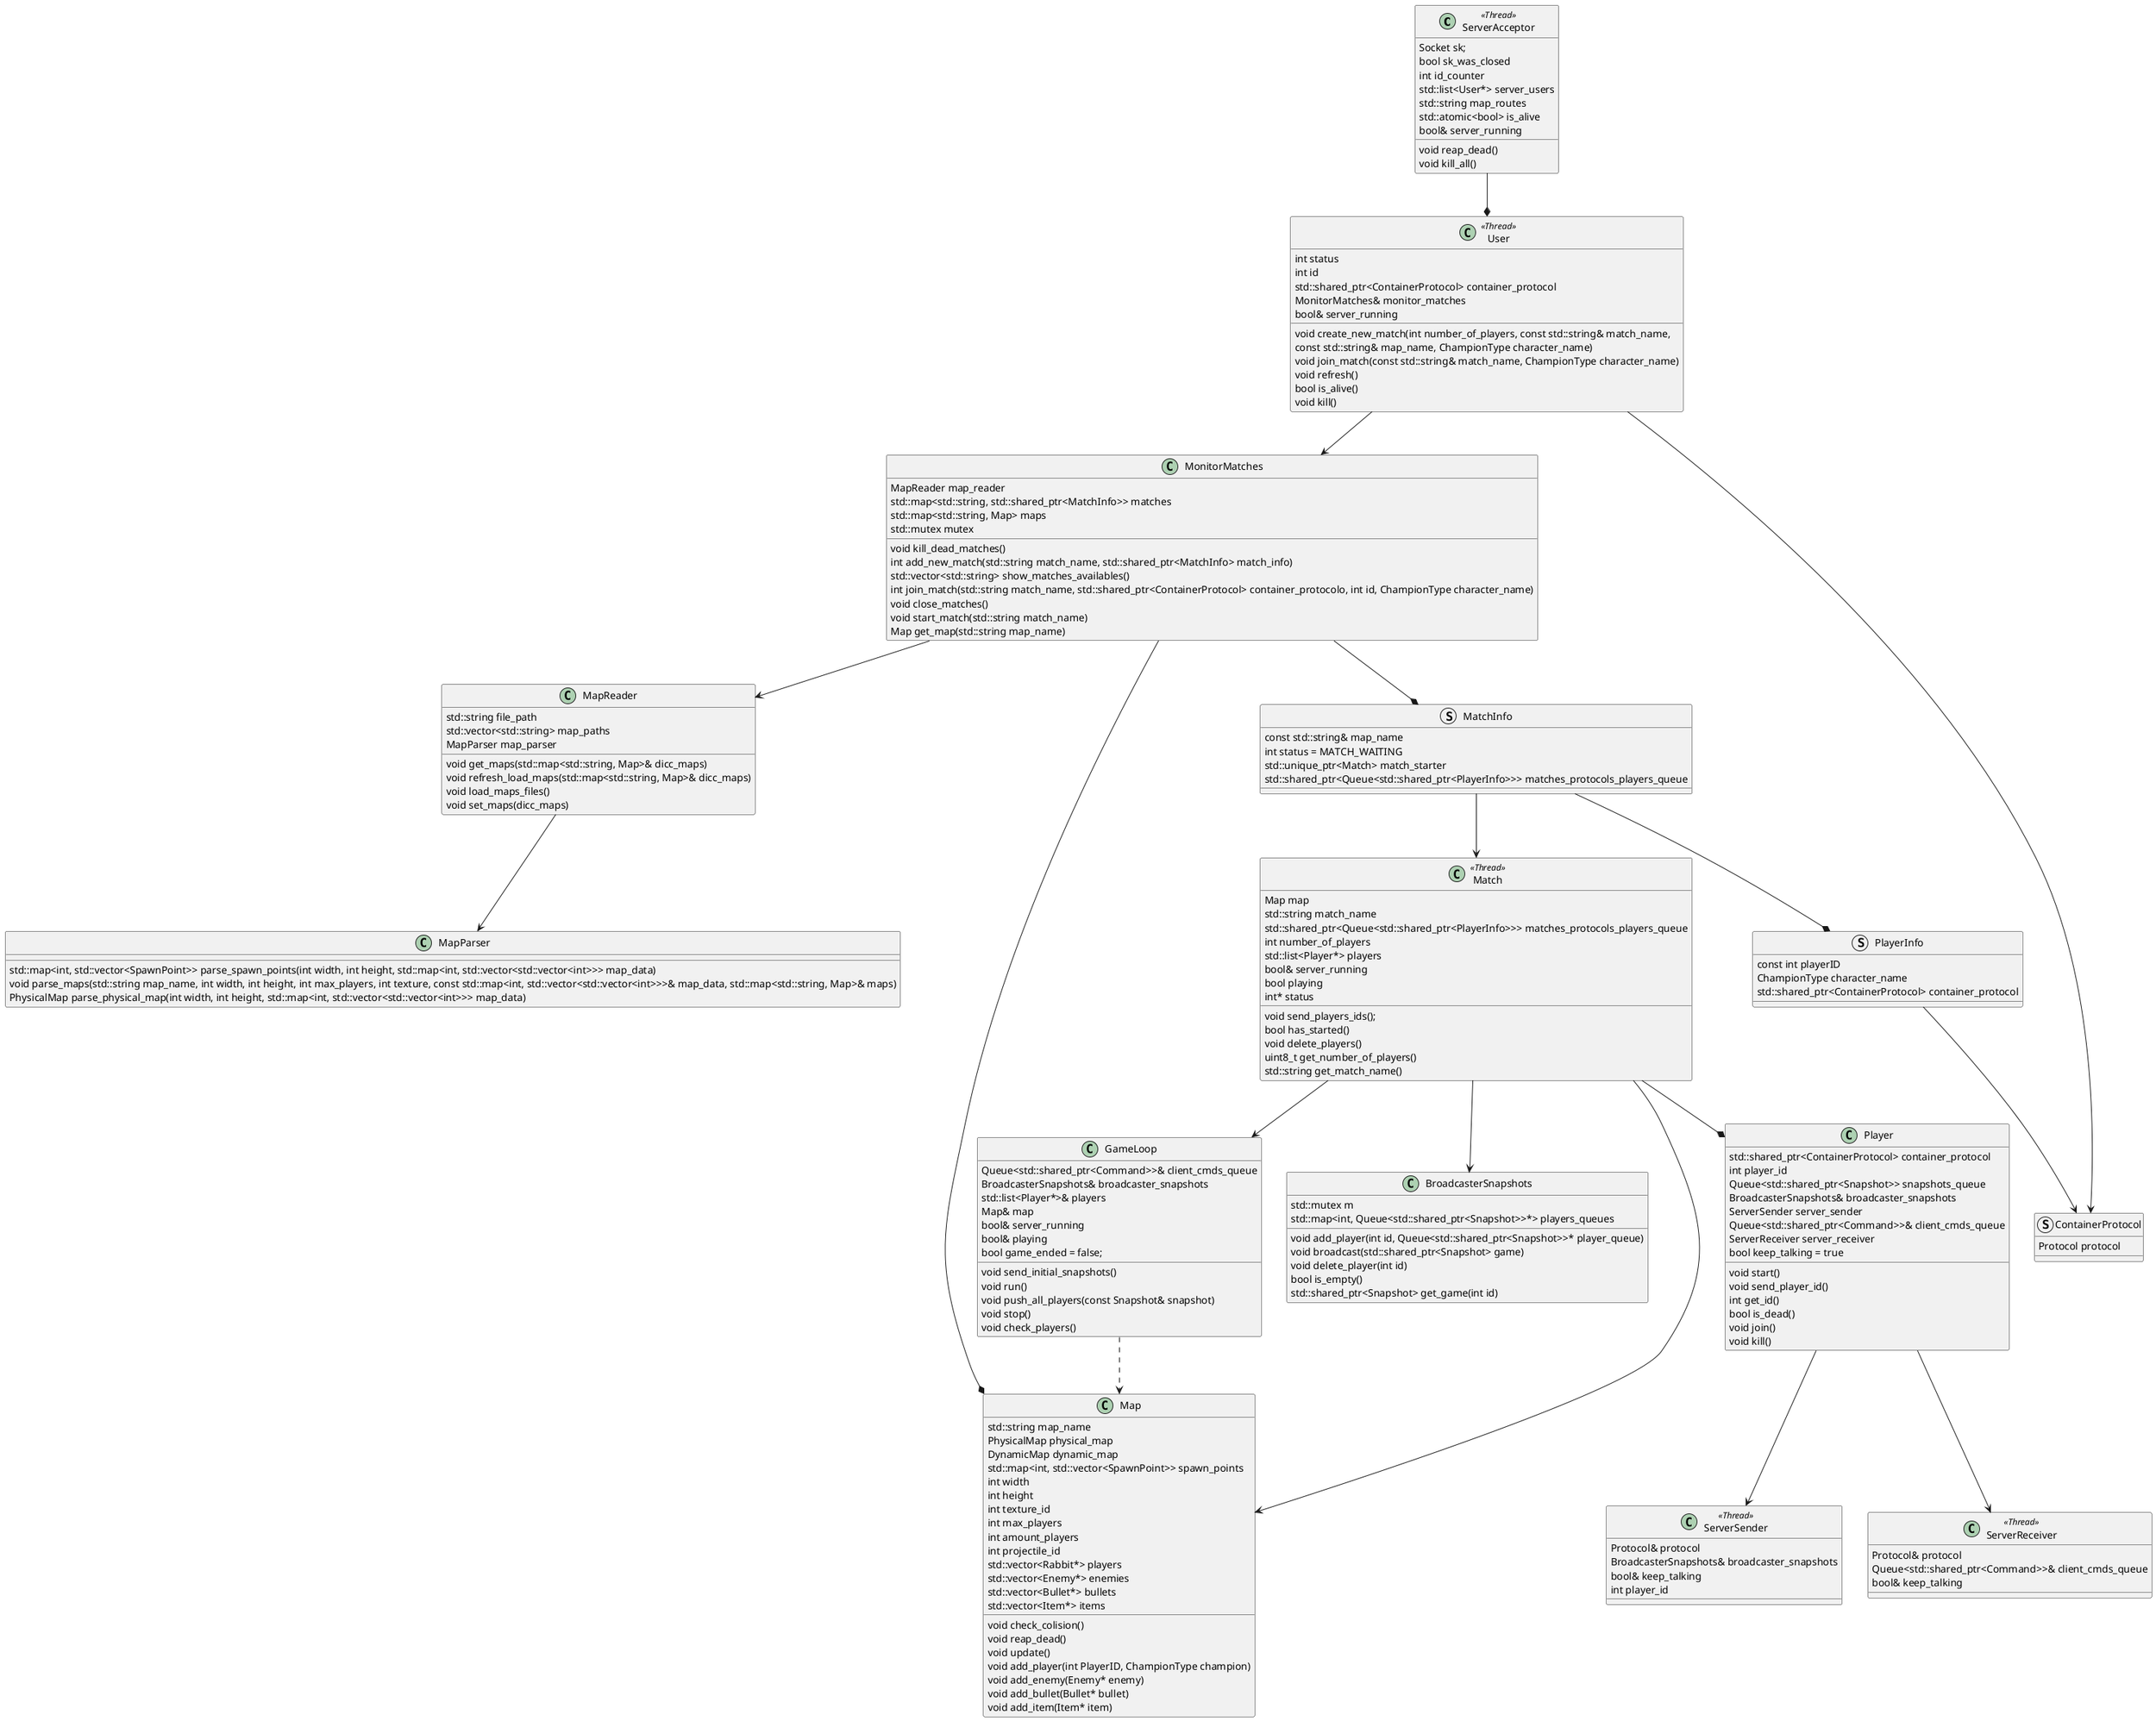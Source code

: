 @startuml
class ServerAcceptor <<Thread>> {
    Socket sk;
    bool sk_was_closed
    int id_counter
    std::list<User*> server_users
    std::string map_routes
    std::atomic<bool> is_alive
    bool& server_running
    void reap_dead()
    void kill_all()
}

class GameLoop {
    Queue<std::shared_ptr<Command>>& client_cmds_queue
    BroadcasterSnapshots& broadcaster_snapshots
    std::list<Player*>& players
    Map& map
    bool& server_running
    bool& playing
    bool game_ended = false;
    void send_initial_snapshots()
    void run()
    void push_all_players(const Snapshot& snapshot)
    void stop()
    void check_players()
}

class Match <<Thread>> {
    Map map
    std::string match_name
    std::shared_ptr<Queue<std::shared_ptr<PlayerInfo>>> matches_protocols_players_queue
    int number_of_players
    std::list<Player*> players
    bool& server_running
    bool playing
    int* status
    void send_players_ids();
    bool has_started()
    void delete_players()
    uint8_t get_number_of_players()
    std::string get_match_name()
}

class Player {
    std::shared_ptr<ContainerProtocol> container_protocol
    int player_id
    Queue<std::shared_ptr<Snapshot>> snapshots_queue
    BroadcasterSnapshots& broadcaster_snapshots
    ServerSender server_sender
    Queue<std::shared_ptr<Command>>& client_cmds_queue
    ServerReceiver server_receiver
    bool keep_talking = true
    void start()
    void send_player_id()
    int get_id()
    bool is_dead()
    void join()
    void kill()
}

class User <<Thread>> {
    int status
    int id
    std::shared_ptr<ContainerProtocol> container_protocol
    MonitorMatches& monitor_matches
    bool& server_running
    void create_new_match(int number_of_players, const std::string& match_name,
                          const std::string& map_name, ChampionType character_name)
    void join_match(const std::string& match_name, ChampionType character_name)
    void refresh()
    bool is_alive()
    void kill()
}

class MonitorMatches {
    MapReader map_reader
    std::map<std::string, std::shared_ptr<MatchInfo>> matches
    std::map<std::string, Map> maps
    std::mutex mutex
    void kill_dead_matches()
    int add_new_match(std::string match_name, std::shared_ptr<MatchInfo> match_info)
    std::vector<std::string> show_matches_availables()
    int join_match(std::string match_name, std::shared_ptr<ContainerProtocol> container_protocolo, int id, ChampionType character_name)
    void close_matches()
    void start_match(std::string match_name)
    Map get_map(std::string map_name)
}

class ServerReceiver <<Thread>> {
    Protocol& protocol
    Queue<std::shared_ptr<Command>>& client_cmds_queue
    bool& keep_talking
}

class ServerSender <<Thread>> {
    Protocol& protocol
    BroadcasterSnapshots& broadcaster_snapshots
    bool& keep_talking
    int player_id
}

class BroadcasterSnapshots {
    std::mutex m
    std::map<int, Queue<std::shared_ptr<Snapshot>>*> players_queues
    void add_player(int id, Queue<std::shared_ptr<Snapshot>>* player_queue)
    void broadcast(std::shared_ptr<Snapshot> game)
    void delete_player(int id)
    bool is_empty()
    std::shared_ptr<Snapshot> get_game(int id)
}

struct PlayerInfo {
    const int playerID
    ChampionType character_name
    std::shared_ptr<ContainerProtocol> container_protocol
}

struct MatchInfo {
    const std::string& map_name
    int status = MATCH_WAITING
    std::unique_ptr<Match> match_starter
    std::shared_ptr<Queue<std::shared_ptr<PlayerInfo>>> matches_protocols_players_queue
}

struct ContainerProtocol {
    Protocol protocol
}

class MapReader {
    std::string file_path
    std::vector<std::string> map_paths
    MapParser map_parser
    void get_maps(std::map<std::string, Map>& dicc_maps)
    void refresh_load_maps(std::map<std::string, Map>& dicc_maps)
    void load_maps_files()
    void set_maps(dicc_maps)
}

class MapParser {
    std::map<int, std::vector<SpawnPoint>> parse_spawn_points(int width, int height, std::map<int, std::vector<std::vector<int>>> map_data)
    void parse_maps(std::string map_name, int width, int height, int max_players, int texture, const std::map<int, std::vector<std::vector<int>>>& map_data, std::map<std::string, Map>& maps)
    PhysicalMap parse_physical_map(int width, int height, std::map<int, std::vector<std::vector<int>>> map_data) 
}

class Map {
    std::string map_name
    PhysicalMap physical_map
    DynamicMap dynamic_map
    std::map<int, std::vector<SpawnPoint>> spawn_points
    int width
    int height
    int texture_id
    int max_players
    int amount_players
    int projectile_id
    std::vector<Rabbit*> players
    std::vector<Enemy*> enemies
    std::vector<Bullet*> bullets
    std::vector<Item*> items
    void check_colision()
    void reap_dead()
    void update()
    void add_player(int PlayerID, ChampionType champion)
    void add_enemy(Enemy* enemy)
    void add_bullet(Bullet* bullet)
    void add_item(Item* item)
}

ServerAcceptor --* User 
User --> ContainerProtocol
User --> MonitorMatches
MonitorMatches --> MapReader
MapReader --> MapParser
MonitorMatches --* Map
MonitorMatches --* MatchInfo
MatchInfo --> Match
MatchInfo --* PlayerInfo
PlayerInfo --> ContainerProtocol
Match --* Player
Match --> BroadcasterSnapshots
Player --> ServerSender
Player --> ServerReceiver
Match --> GameLoop
Match --> Map
GameLoop ..> Map

@enduml